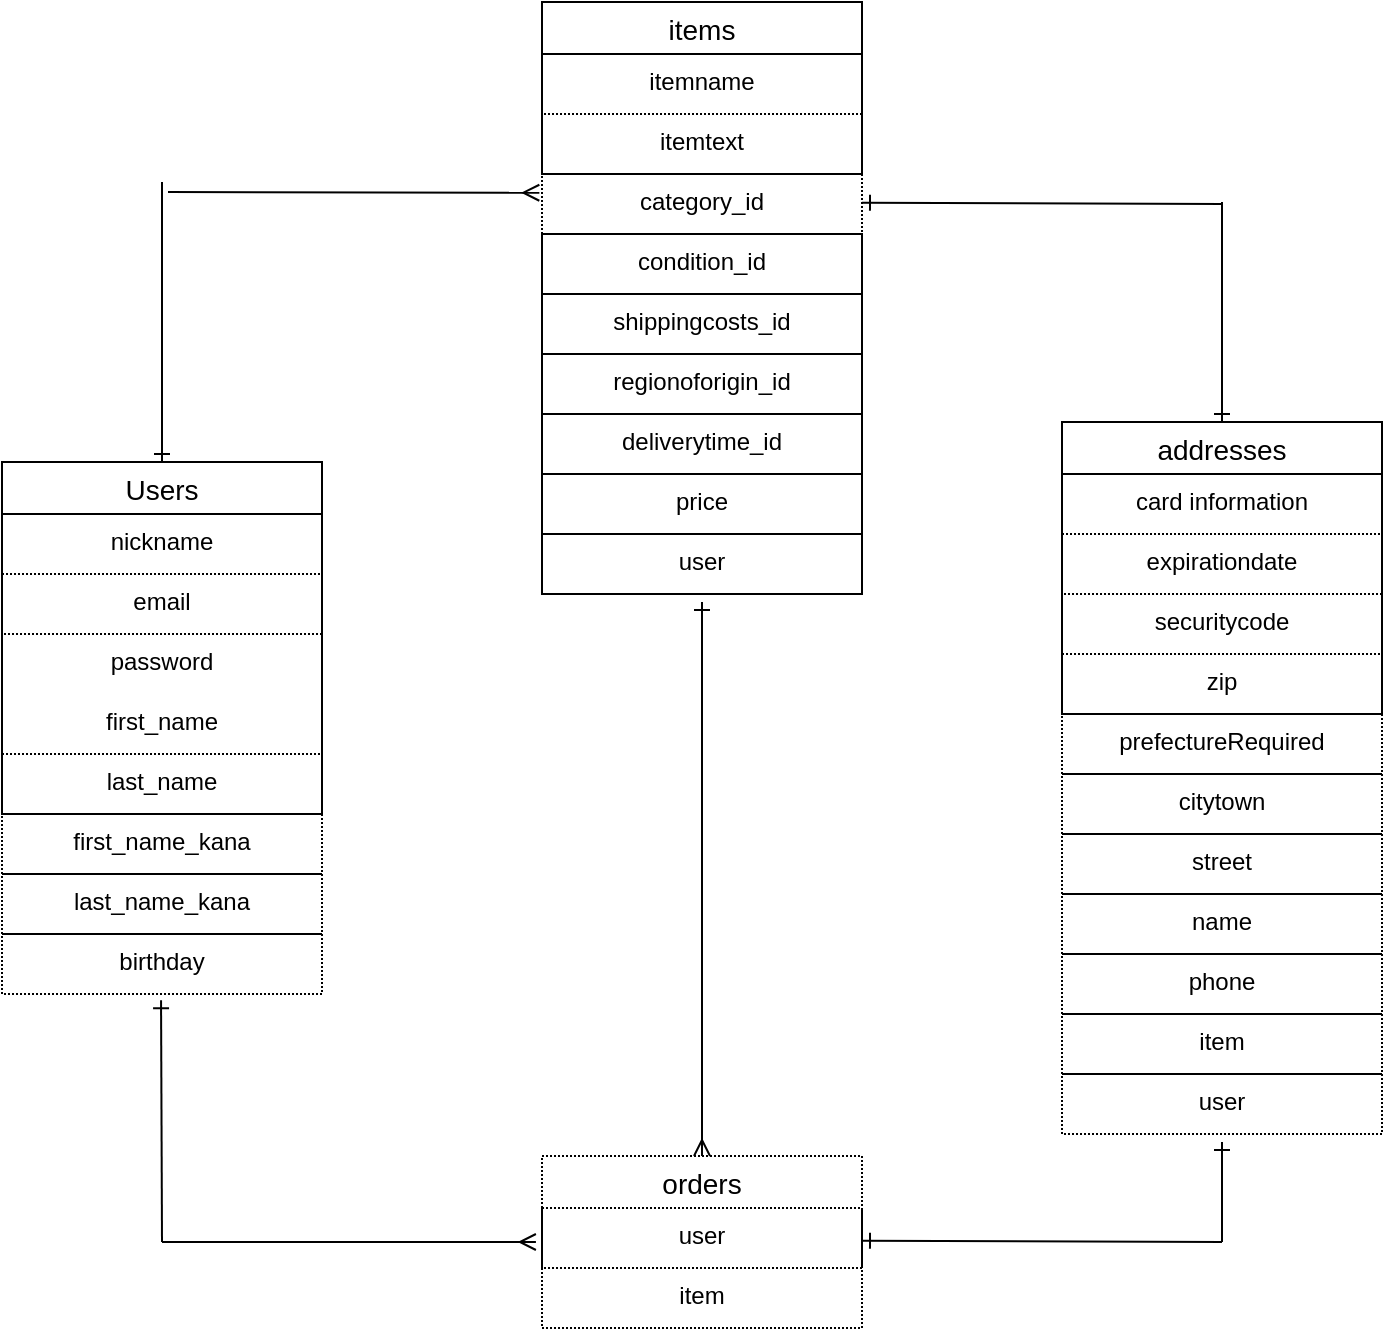 <mxfile>
    <diagram id="gxQk09vPKFf7tg2IZLJJ" name="ページ1">
        <mxGraphModel dx="1133" dy="809" grid="1" gridSize="10" guides="1" tooltips="1" connect="1" arrows="1" fold="1" page="1" pageScale="1" pageWidth="827" pageHeight="1169" math="0" shadow="0">
            <root>
                <mxCell id="0"/>
                <mxCell id="1" parent="0"/>
                <mxCell id="6" value="items" style="swimlane;fontStyle=0;childLayout=stackLayout;horizontal=1;startSize=26;horizontalStack=0;resizeParent=1;resizeParentMax=0;resizeLast=0;collapsible=1;marginBottom=0;align=center;fontSize=14;" vertex="1" parent="1">
                    <mxGeometry x="370" y="140" width="160" height="86" as="geometry"/>
                </mxCell>
                <mxCell id="8" value="itemname" style="text;strokeColor=default;fillColor=none;spacingLeft=4;spacingRight=4;overflow=hidden;rotatable=0;points=[[0,0.5],[1,0.5]];portConstraint=eastwest;fontSize=12;align=center;perimeterSpacing=1;dashed=1;dashPattern=1 1;" vertex="1" parent="6">
                    <mxGeometry y="26" width="160" height="30" as="geometry"/>
                </mxCell>
                <mxCell id="9" value="itemtext" style="text;strokeColor=none;fillColor=none;spacingLeft=4;spacingRight=4;overflow=hidden;rotatable=0;points=[[0,0.5],[1,0.5]];portConstraint=eastwest;fontSize=12;align=center;" vertex="1" parent="6">
                    <mxGeometry y="56" width="160" height="30" as="geometry"/>
                </mxCell>
                <mxCell id="10" value="addresses" style="swimlane;fontStyle=0;childLayout=stackLayout;horizontal=1;startSize=26;horizontalStack=0;resizeParent=1;resizeParentMax=0;resizeLast=0;collapsible=1;marginBottom=0;align=center;fontSize=14;" vertex="1" parent="1">
                    <mxGeometry x="630" y="350" width="160" height="146" as="geometry"/>
                </mxCell>
                <mxCell id="11" value="card information" style="text;strokeColor=none;fillColor=none;spacingLeft=4;spacingRight=4;overflow=hidden;rotatable=0;points=[[0,0.5],[1,0.5]];portConstraint=eastwest;fontSize=12;align=center;" vertex="1" parent="10">
                    <mxGeometry y="26" width="160" height="30" as="geometry"/>
                </mxCell>
                <mxCell id="12" value="expirationdate" style="text;strokeColor=default;fillColor=none;spacingLeft=4;spacingRight=4;overflow=hidden;rotatable=0;points=[[0,0.5],[1,0.5]];portConstraint=eastwest;fontSize=12;align=center;dashed=1;dashPattern=1 1;" vertex="1" parent="10">
                    <mxGeometry y="56" width="160" height="30" as="geometry"/>
                </mxCell>
                <mxCell id="38" value="securitycode" style="text;strokeColor=none;fillColor=none;spacingLeft=4;spacingRight=4;overflow=hidden;rotatable=0;points=[[0,0.5],[1,0.5]];portConstraint=eastwest;fontSize=12;align=center;" vertex="1" parent="10">
                    <mxGeometry y="86" width="160" height="30" as="geometry"/>
                </mxCell>
                <mxCell id="39" value="zip" style="text;strokeColor=default;fillColor=none;spacingLeft=4;spacingRight=4;overflow=hidden;rotatable=0;points=[[0,0.5],[1,0.5]];portConstraint=eastwest;fontSize=12;align=center;dashed=1;dashPattern=1 1;" vertex="1" parent="10">
                    <mxGeometry y="116" width="160" height="30" as="geometry"/>
                </mxCell>
                <mxCell id="21" style="edgeStyle=none;html=1;exitX=0.497;exitY=1.104;exitDx=0;exitDy=0;endArrow=none;endFill=0;startArrow=ERone;startFill=0;exitPerimeter=0;" edge="1" parent="1" source="55">
                    <mxGeometry relative="1" as="geometry">
                        <mxPoint x="180" y="760" as="targetPoint"/>
                        <mxPoint x="179.38" y="646" as="sourcePoint"/>
                    </mxGeometry>
                </mxCell>
                <mxCell id="33" value="" style="endArrow=ERmany;html=1;rounded=0;startArrow=none;startFill=0;endFill=0;entryX=-0.027;entryY=-0.021;entryDx=0;entryDy=0;entryPerimeter=0;" edge="1" parent="1">
                    <mxGeometry relative="1" as="geometry">
                        <mxPoint x="183" y="235" as="sourcePoint"/>
                        <mxPoint x="368.68" y="235.37" as="targetPoint"/>
                        <Array as="points"/>
                    </mxGeometry>
                </mxCell>
                <mxCell id="34" value="" style="endArrow=none;html=1;rounded=0;startArrow=ERone;startFill=0;" edge="1" parent="1">
                    <mxGeometry relative="1" as="geometry">
                        <mxPoint x="530" y="759.38" as="sourcePoint"/>
                        <mxPoint x="710" y="760" as="targetPoint"/>
                    </mxGeometry>
                </mxCell>
                <mxCell id="44" value="Users" style="swimlane;fontStyle=0;childLayout=stackLayout;horizontal=1;startSize=26;horizontalStack=0;resizeParent=1;resizeParentMax=0;resizeLast=0;collapsible=1;marginBottom=0;align=center;fontSize=14;" vertex="1" parent="1">
                    <mxGeometry x="100" y="370" width="160" height="176" as="geometry"/>
                </mxCell>
                <mxCell id="45" value="nickname" style="text;strokeColor=none;fillColor=none;spacingLeft=4;spacingRight=4;overflow=hidden;rotatable=0;points=[[0,0.5],[1,0.5]];portConstraint=eastwest;fontSize=12;align=center;" vertex="1" parent="44">
                    <mxGeometry y="26" width="160" height="30" as="geometry"/>
                </mxCell>
                <mxCell id="47" value="email" style="text;strokeColor=default;fillColor=none;spacingLeft=4;spacingRight=4;overflow=hidden;rotatable=0;points=[[0,0.5],[1,0.5]];portConstraint=eastwest;fontSize=12;align=center;dashed=1;dashPattern=1 1;" vertex="1" parent="44">
                    <mxGeometry y="56" width="160" height="30" as="geometry"/>
                </mxCell>
                <mxCell id="48" value="password" style="text;strokeColor=none;fillColor=none;spacingLeft=4;spacingRight=4;overflow=hidden;rotatable=0;points=[[0,0.5],[1,0.5]];portConstraint=eastwest;fontSize=12;align=center;" vertex="1" parent="44">
                    <mxGeometry y="86" width="160" height="30" as="geometry"/>
                </mxCell>
                <mxCell id="50" value="first_name" style="text;strokeColor=none;fillColor=none;spacingLeft=4;spacingRight=4;overflow=hidden;rotatable=0;points=[[0,0.5],[1,0.5]];portConstraint=eastwest;fontSize=12;align=center;dashed=1;dashPattern=1 1;" vertex="1" parent="44">
                    <mxGeometry y="116" width="160" height="30" as="geometry"/>
                </mxCell>
                <mxCell id="51" value="last_name" style="text;strokeColor=default;fillColor=none;spacingLeft=4;spacingRight=4;overflow=hidden;rotatable=0;points=[[0,0.5],[1,0.5]];portConstraint=eastwest;fontSize=12;align=center;dashed=1;dashPattern=1 1;" vertex="1" parent="44">
                    <mxGeometry y="146" width="160" height="30" as="geometry"/>
                </mxCell>
                <mxCell id="53" value="first_name_kana" style="text;strokeColor=default;fillColor=none;spacingLeft=4;spacingRight=4;overflow=hidden;rotatable=0;points=[[0,0.5],[1,0.5]];portConstraint=eastwest;fontSize=12;align=center;dashed=1;dashPattern=1 1;" vertex="1" parent="1">
                    <mxGeometry x="100" y="546" width="160" height="30" as="geometry"/>
                </mxCell>
                <mxCell id="54" value="last_name_kana" style="text;strokeColor=default;fillColor=none;spacingLeft=4;spacingRight=4;overflow=hidden;rotatable=0;points=[[0,0.5],[1,0.5]];portConstraint=eastwest;fontSize=12;align=center;dashed=1;dashPattern=1 1;" vertex="1" parent="1">
                    <mxGeometry x="100" y="576" width="160" height="30" as="geometry"/>
                </mxCell>
                <mxCell id="55" value="birthday" style="text;strokeColor=default;fillColor=none;spacingLeft=4;spacingRight=4;overflow=hidden;rotatable=0;points=[[0,0.5],[1,0.5]];portConstraint=eastwest;fontSize=12;align=center;dashed=1;dashPattern=1 1;" vertex="1" parent="1">
                    <mxGeometry x="100" y="606" width="160" height="30" as="geometry"/>
                </mxCell>
                <mxCell id="56" value="category_id" style="text;strokeColor=default;fillColor=none;spacingLeft=4;spacingRight=4;overflow=hidden;rotatable=0;points=[[0,0.5],[1,0.5]];portConstraint=eastwest;fontSize=12;align=center;dashed=1;dashPattern=1 1;" vertex="1" parent="1">
                    <mxGeometry x="370" y="226" width="160" height="30" as="geometry"/>
                </mxCell>
                <mxCell id="57" value="condition_id" style="text;strokeColor=default;fillColor=none;spacingLeft=4;spacingRight=4;overflow=hidden;rotatable=0;points=[[0,0.5],[1,0.5]];portConstraint=eastwest;fontSize=12;align=center;" vertex="1" parent="1">
                    <mxGeometry x="370" y="256" width="160" height="30" as="geometry"/>
                </mxCell>
                <mxCell id="58" value="shippingcosts_id" style="text;strokeColor=default;fillColor=none;spacingLeft=4;spacingRight=4;overflow=hidden;rotatable=0;points=[[0,0.5],[1,0.5]];portConstraint=eastwest;fontSize=12;align=center;" vertex="1" parent="1">
                    <mxGeometry x="370" y="286" width="160" height="30" as="geometry"/>
                </mxCell>
                <mxCell id="59" value="regionoforigin_id" style="text;strokeColor=default;fillColor=none;spacingLeft=4;spacingRight=4;overflow=hidden;rotatable=0;points=[[0,0.5],[1,0.5]];portConstraint=eastwest;fontSize=12;align=center;" vertex="1" parent="1">
                    <mxGeometry x="370" y="316" width="160" height="30" as="geometry"/>
                </mxCell>
                <mxCell id="60" value="deliverytime_id" style="text;strokeColor=default;fillColor=none;spacingLeft=4;spacingRight=4;overflow=hidden;rotatable=0;points=[[0,0.5],[1,0.5]];portConstraint=eastwest;fontSize=12;align=center;" vertex="1" parent="1">
                    <mxGeometry x="370" y="346" width="160" height="30" as="geometry"/>
                </mxCell>
                <mxCell id="61" value="price" style="text;strokeColor=default;fillColor=none;spacingLeft=4;spacingRight=4;overflow=hidden;rotatable=0;points=[[0,0.5],[1,0.5]];portConstraint=eastwest;fontSize=12;align=center;" vertex="1" parent="1">
                    <mxGeometry x="370" y="376" width="160" height="30" as="geometry"/>
                </mxCell>
                <mxCell id="62" value="user" style="text;strokeColor=default;fillColor=none;spacingLeft=4;spacingRight=4;overflow=hidden;rotatable=0;points=[[0,0.5],[1,0.5]];portConstraint=eastwest;fontSize=12;align=center;" vertex="1" parent="1">
                    <mxGeometry x="370" y="406" width="160" height="30" as="geometry"/>
                </mxCell>
                <mxCell id="63" value="prefectureRequired" style="text;strokeColor=default;fillColor=none;spacingLeft=4;spacingRight=4;overflow=hidden;rotatable=0;points=[[0,0.5],[1,0.5]];portConstraint=eastwest;fontSize=12;align=center;dashed=1;dashPattern=1 1;" vertex="1" parent="1">
                    <mxGeometry x="630" y="496" width="160" height="30" as="geometry"/>
                </mxCell>
                <mxCell id="64" value="citytown" style="text;strokeColor=default;fillColor=none;spacingLeft=4;spacingRight=4;overflow=hidden;rotatable=0;points=[[0,0.5],[1,0.5]];portConstraint=eastwest;fontSize=12;align=center;dashed=1;dashPattern=1 1;" vertex="1" parent="1">
                    <mxGeometry x="630" y="526" width="160" height="30" as="geometry"/>
                </mxCell>
                <mxCell id="65" value="street" style="text;strokeColor=default;fillColor=none;spacingLeft=4;spacingRight=4;overflow=hidden;rotatable=0;points=[[0,0.5],[1,0.5]];portConstraint=eastwest;fontSize=12;align=center;dashed=1;dashPattern=1 1;" vertex="1" parent="1">
                    <mxGeometry x="630" y="556" width="160" height="30" as="geometry"/>
                </mxCell>
                <mxCell id="66" value="name&#10;" style="text;strokeColor=default;fillColor=none;spacingLeft=4;spacingRight=4;overflow=hidden;rotatable=0;points=[[0,0.5],[1,0.5]];portConstraint=eastwest;fontSize=12;align=center;dashed=1;dashPattern=1 1;" vertex="1" parent="1">
                    <mxGeometry x="630" y="586" width="160" height="30" as="geometry"/>
                </mxCell>
                <mxCell id="67" value="phone" style="text;strokeColor=default;fillColor=none;spacingLeft=4;spacingRight=4;overflow=hidden;rotatable=0;points=[[0,0.5],[1,0.5]];portConstraint=eastwest;fontSize=12;align=center;dashed=1;dashPattern=1 1;" vertex="1" parent="1">
                    <mxGeometry x="630" y="616" width="160" height="30" as="geometry"/>
                </mxCell>
                <mxCell id="81" value="orders" style="swimlane;fontStyle=0;childLayout=stackLayout;horizontal=1;startSize=26;horizontalStack=0;resizeParent=1;resizeParentMax=0;resizeLast=0;collapsible=1;marginBottom=0;align=center;fontSize=14;dashed=1;dashPattern=1 1;strokeColor=default;fillColor=none;" vertex="1" parent="1">
                    <mxGeometry x="370" y="717" width="160" height="86" as="geometry"/>
                </mxCell>
                <mxCell id="13" value="user" style="text;strokeColor=default;fillColor=none;spacingLeft=4;spacingRight=4;overflow=hidden;rotatable=0;points=[[0,0.5],[1,0.5]];portConstraint=eastwest;fontSize=12;align=center;dashed=1;dashPattern=1 1;" vertex="1" parent="81">
                    <mxGeometry y="26" width="160" height="30" as="geometry"/>
                </mxCell>
                <mxCell id="37" value="item" style="text;strokeColor=none;fillColor=none;spacingLeft=4;spacingRight=4;overflow=hidden;rotatable=0;points=[[0,0.5],[1,0.5]];portConstraint=eastwest;fontSize=12;align=center;dashed=1;dashPattern=1 1;" vertex="1" parent="81">
                    <mxGeometry y="56" width="160" height="30" as="geometry"/>
                </mxCell>
                <mxCell id="85" style="edgeStyle=none;html=1;exitX=0.5;exitY=0;exitDx=0;exitDy=0;endArrow=none;endFill=0;startArrow=ERone;startFill=0;" edge="1" parent="1" source="44">
                    <mxGeometry relative="1" as="geometry">
                        <mxPoint x="180" y="230" as="targetPoint"/>
                        <mxPoint x="140.0" y="180" as="sourcePoint"/>
                    </mxGeometry>
                </mxCell>
                <mxCell id="31" value="" style="endArrow=ERmany;html=1;rounded=0;entryX=-0.019;entryY=0.133;entryDx=0;entryDy=0;entryPerimeter=0;endFill=0;" edge="1" parent="1">
                    <mxGeometry relative="1" as="geometry">
                        <mxPoint x="180" y="760.01" as="sourcePoint"/>
                        <mxPoint x="366.96" y="760" as="targetPoint"/>
                    </mxGeometry>
                </mxCell>
                <mxCell id="86" value="item" style="text;strokeColor=default;fillColor=none;spacingLeft=4;spacingRight=4;overflow=hidden;rotatable=0;points=[[0,0.5],[1,0.5]];portConstraint=eastwest;fontSize=12;align=center;dashed=1;dashPattern=1 1;" vertex="1" parent="1">
                    <mxGeometry x="630" y="646" width="160" height="30" as="geometry"/>
                </mxCell>
                <mxCell id="87" value="user" style="text;strokeColor=default;fillColor=none;spacingLeft=4;spacingRight=4;overflow=hidden;rotatable=0;points=[[0,0.5],[1,0.5]];portConstraint=eastwest;fontSize=12;align=center;dashed=1;dashPattern=1 1;" vertex="1" parent="1">
                    <mxGeometry x="630" y="676" width="160" height="30" as="geometry"/>
                </mxCell>
                <mxCell id="88" value="" style="endArrow=ERmany;html=1;rounded=0;endFill=0;entryX=0.5;entryY=0;entryDx=0;entryDy=0;startArrow=ERone;startFill=0;" edge="1" parent="1" target="81">
                    <mxGeometry relative="1" as="geometry">
                        <mxPoint x="450" y="440" as="sourcePoint"/>
                        <mxPoint x="450" y="710" as="targetPoint"/>
                    </mxGeometry>
                </mxCell>
                <mxCell id="89" value="" style="endArrow=ERone;html=1;rounded=0;startArrow=none;startFill=0;endFill=0;" edge="1" parent="1">
                    <mxGeometry relative="1" as="geometry">
                        <mxPoint x="710" y="760" as="sourcePoint"/>
                        <mxPoint x="710" y="710" as="targetPoint"/>
                    </mxGeometry>
                </mxCell>
                <mxCell id="90" value="" style="endArrow=none;html=1;rounded=0;startArrow=ERone;startFill=0;" edge="1" parent="1">
                    <mxGeometry relative="1" as="geometry">
                        <mxPoint x="530" y="240.37" as="sourcePoint"/>
                        <mxPoint x="710" y="240.99" as="targetPoint"/>
                    </mxGeometry>
                </mxCell>
                <mxCell id="91" value="" style="endArrow=ERone;html=1;rounded=0;startArrow=none;startFill=0;endFill=0;entryX=0.5;entryY=0;entryDx=0;entryDy=0;" edge="1" parent="1" target="10">
                    <mxGeometry relative="1" as="geometry">
                        <mxPoint x="710" y="240" as="sourcePoint"/>
                        <mxPoint x="720" y="720" as="targetPoint"/>
                    </mxGeometry>
                </mxCell>
            </root>
        </mxGraphModel>
    </diagram>
</mxfile>